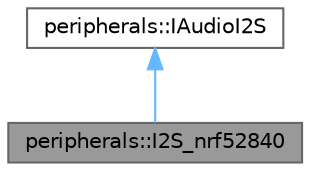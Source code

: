digraph "peripherals::I2S_nrf52840"
{
 // LATEX_PDF_SIZE
  bgcolor="transparent";
  edge [fontname=Helvetica,fontsize=10,labelfontname=Helvetica,labelfontsize=10];
  node [fontname=Helvetica,fontsize=10,shape=box,height=0.2,width=0.4];
  Node1 [id="Node000001",label="peripherals::I2S_nrf52840",height=0.2,width=0.4,color="gray40", fillcolor="grey60", style="filled", fontcolor="black",tooltip=" "];
  Node2 -> Node1 [id="edge2_Node000001_Node000002",dir="back",color="steelblue1",style="solid",tooltip=" "];
  Node2 [id="Node000002",label="peripherals::IAudioI2S",height=0.2,width=0.4,color="gray40", fillcolor="white", style="filled",URL="$classperipherals_1_1_i_audio_i2_s.html",tooltip=" "];
}
